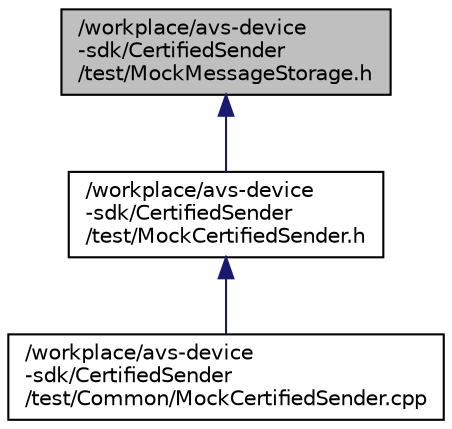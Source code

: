 digraph "/workplace/avs-device-sdk/CertifiedSender/test/MockMessageStorage.h"
{
  edge [fontname="Helvetica",fontsize="10",labelfontname="Helvetica",labelfontsize="10"];
  node [fontname="Helvetica",fontsize="10",shape=record];
  Node1 [label="/workplace/avs-device\l-sdk/CertifiedSender\l/test/MockMessageStorage.h",height=0.2,width=0.4,color="black", fillcolor="grey75", style="filled", fontcolor="black"];
  Node1 -> Node2 [dir="back",color="midnightblue",fontsize="10",style="solid",fontname="Helvetica"];
  Node2 [label="/workplace/avs-device\l-sdk/CertifiedSender\l/test/MockCertifiedSender.h",height=0.2,width=0.4,color="black", fillcolor="white", style="filled",URL="$_mock_certified_sender_8h.html"];
  Node2 -> Node3 [dir="back",color="midnightblue",fontsize="10",style="solid",fontname="Helvetica"];
  Node3 [label="/workplace/avs-device\l-sdk/CertifiedSender\l/test/Common/MockCertifiedSender.cpp",height=0.2,width=0.4,color="black", fillcolor="white", style="filled",URL="$_mock_certified_sender_8cpp.html"];
}
